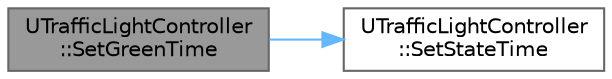 digraph "UTrafficLightController::SetGreenTime"
{
 // INTERACTIVE_SVG=YES
 // LATEX_PDF_SIZE
  bgcolor="transparent";
  edge [fontname=Helvetica,fontsize=10,labelfontname=Helvetica,labelfontsize=10];
  node [fontname=Helvetica,fontsize=10,shape=box,height=0.2,width=0.4];
  rankdir="LR";
  Node1 [id="Node000001",label="UTrafficLightController\l::SetGreenTime",height=0.2,width=0.4,color="gray40", fillcolor="grey60", style="filled", fontcolor="black",tooltip=" "];
  Node1 -> Node2 [id="edge1_Node000001_Node000002",color="steelblue1",style="solid",tooltip=" "];
  Node2 [id="Node000002",label="UTrafficLightController\l::SetStateTime",height=0.2,width=0.4,color="grey40", fillcolor="white", style="filled",URL="$d3/d08/classUTrafficLightController.html#aeb339451830a51d896242fb9271d7643",tooltip=" "];
}
